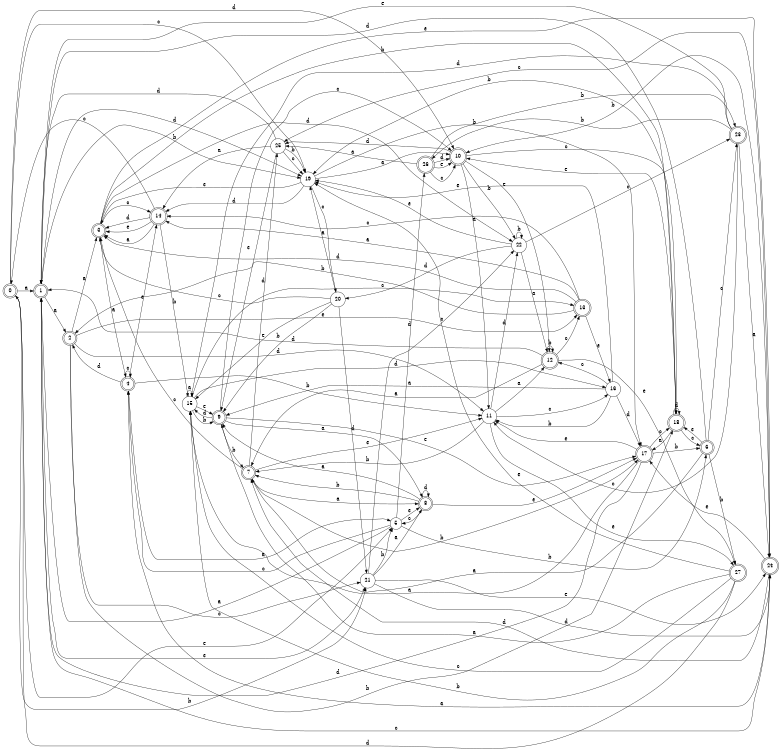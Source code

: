 digraph n23_1 {
__start0 [label="" shape="none"];

rankdir=LR;
size="8,5";

s0 [style="rounded,filled", color="black", fillcolor="white" shape="doublecircle", label="0"];
s1 [style="rounded,filled", color="black", fillcolor="white" shape="doublecircle", label="1"];
s2 [style="rounded,filled", color="black", fillcolor="white" shape="doublecircle", label="2"];
s3 [style="rounded,filled", color="black", fillcolor="white" shape="doublecircle", label="3"];
s4 [style="rounded,filled", color="black", fillcolor="white" shape="doublecircle", label="4"];
s5 [style="filled", color="black", fillcolor="white" shape="circle", label="5"];
s6 [style="rounded,filled", color="black", fillcolor="white" shape="doublecircle", label="6"];
s7 [style="rounded,filled", color="black", fillcolor="white" shape="doublecircle", label="7"];
s8 [style="rounded,filled", color="black", fillcolor="white" shape="doublecircle", label="8"];
s9 [style="rounded,filled", color="black", fillcolor="white" shape="doublecircle", label="9"];
s10 [style="rounded,filled", color="black", fillcolor="white" shape="doublecircle", label="10"];
s11 [style="filled", color="black", fillcolor="white" shape="circle", label="11"];
s12 [style="rounded,filled", color="black", fillcolor="white" shape="doublecircle", label="12"];
s13 [style="rounded,filled", color="black", fillcolor="white" shape="doublecircle", label="13"];
s14 [style="rounded,filled", color="black", fillcolor="white" shape="doublecircle", label="14"];
s15 [style="filled", color="black", fillcolor="white" shape="circle", label="15"];
s16 [style="filled", color="black", fillcolor="white" shape="circle", label="16"];
s17 [style="rounded,filled", color="black", fillcolor="white" shape="doublecircle", label="17"];
s18 [style="rounded,filled", color="black", fillcolor="white" shape="doublecircle", label="18"];
s19 [style="filled", color="black", fillcolor="white" shape="circle", label="19"];
s20 [style="filled", color="black", fillcolor="white" shape="circle", label="20"];
s21 [style="filled", color="black", fillcolor="white" shape="circle", label="21"];
s22 [style="filled", color="black", fillcolor="white" shape="circle", label="22"];
s23 [style="rounded,filled", color="black", fillcolor="white" shape="doublecircle", label="23"];
s24 [style="rounded,filled", color="black", fillcolor="white" shape="doublecircle", label="24"];
s25 [style="filled", color="black", fillcolor="white" shape="circle", label="25"];
s26 [style="rounded,filled", color="black", fillcolor="white" shape="doublecircle", label="26"];
s27 [style="rounded,filled", color="black", fillcolor="white" shape="doublecircle", label="27"];
s0 -> s1 [label="a"];
s0 -> s21 [label="b"];
s0 -> s19 [label="c"];
s0 -> s10 [label="d"];
s0 -> s5 [label="e"];
s1 -> s2 [label="a"];
s1 -> s19 [label="b"];
s1 -> s24 [label="c"];
s1 -> s19 [label="d"];
s1 -> s21 [label="e"];
s2 -> s3 [label="a"];
s2 -> s18 [label="b"];
s2 -> s21 [label="c"];
s2 -> s11 [label="d"];
s2 -> s13 [label="e"];
s3 -> s4 [label="a"];
s3 -> s18 [label="b"];
s3 -> s14 [label="c"];
s3 -> s22 [label="d"];
s3 -> s24 [label="e"];
s4 -> s5 [label="a"];
s4 -> s11 [label="b"];
s4 -> s4 [label="c"];
s4 -> s2 [label="d"];
s4 -> s14 [label="e"];
s5 -> s1 [label="a"];
s5 -> s6 [label="b"];
s5 -> s4 [label="c"];
s5 -> s26 [label="d"];
s5 -> s8 [label="e"];
s6 -> s7 [label="a"];
s6 -> s27 [label="b"];
s6 -> s23 [label="c"];
s6 -> s1 [label="d"];
s6 -> s18 [label="e"];
s7 -> s8 [label="a"];
s7 -> s17 [label="b"];
s7 -> s3 [label="c"];
s7 -> s25 [label="d"];
s7 -> s11 [label="e"];
s8 -> s9 [label="a"];
s8 -> s7 [label="b"];
s8 -> s5 [label="c"];
s8 -> s8 [label="d"];
s8 -> s17 [label="e"];
s9 -> s8 [label="a"];
s9 -> s7 [label="b"];
s9 -> s10 [label="c"];
s9 -> s15 [label="d"];
s9 -> s17 [label="e"];
s10 -> s11 [label="a"];
s10 -> s22 [label="b"];
s10 -> s18 [label="c"];
s10 -> s25 [label="d"];
s10 -> s12 [label="e"];
s11 -> s12 [label="a"];
s11 -> s7 [label="b"];
s11 -> s16 [label="c"];
s11 -> s22 [label="d"];
s11 -> s27 [label="e"];
s12 -> s7 [label="a"];
s12 -> s12 [label="b"];
s12 -> s13 [label="c"];
s12 -> s1 [label="d"];
s12 -> s27 [label="e"];
s13 -> s14 [label="a"];
s13 -> s2 [label="b"];
s13 -> s14 [label="c"];
s13 -> s3 [label="d"];
s13 -> s16 [label="e"];
s14 -> s3 [label="a"];
s14 -> s15 [label="b"];
s14 -> s0 [label="c"];
s14 -> s3 [label="d"];
s14 -> s3 [label="e"];
s15 -> s15 [label="a"];
s15 -> s9 [label="b"];
s15 -> s13 [label="c"];
s15 -> s16 [label="d"];
s15 -> s9 [label="e"];
s16 -> s9 [label="a"];
s16 -> s11 [label="b"];
s16 -> s12 [label="c"];
s16 -> s17 [label="d"];
s16 -> s19 [label="e"];
s17 -> s15 [label="a"];
s17 -> s6 [label="b"];
s17 -> s18 [label="c"];
s17 -> s1 [label="d"];
s17 -> s11 [label="e"];
s18 -> s17 [label="a"];
s18 -> s19 [label="b"];
s18 -> s6 [label="c"];
s18 -> s18 [label="d"];
s18 -> s10 [label="e"];
s19 -> s10 [label="a"];
s19 -> s17 [label="b"];
s19 -> s20 [label="c"];
s19 -> s14 [label="d"];
s19 -> s3 [label="e"];
s20 -> s19 [label="a"];
s20 -> s9 [label="b"];
s20 -> s3 [label="c"];
s20 -> s21 [label="d"];
s20 -> s15 [label="e"];
s21 -> s8 [label="a"];
s21 -> s5 [label="b"];
s21 -> s22 [label="c"];
s21 -> s24 [label="d"];
s21 -> s24 [label="e"];
s22 -> s12 [label="a"];
s22 -> s22 [label="b"];
s22 -> s23 [label="c"];
s22 -> s20 [label="d"];
s22 -> s19 [label="e"];
s23 -> s24 [label="a"];
s23 -> s26 [label="b"];
s23 -> s11 [label="c"];
s23 -> s15 [label="d"];
s23 -> s1 [label="e"];
s24 -> s4 [label="a"];
s24 -> s10 [label="b"];
s24 -> s25 [label="c"];
s24 -> s7 [label="d"];
s24 -> s17 [label="e"];
s25 -> s14 [label="a"];
s25 -> s19 [label="b"];
s25 -> s19 [label="c"];
s25 -> s1 [label="d"];
s25 -> s9 [label="e"];
s26 -> s25 [label="a"];
s26 -> s23 [label="b"];
s26 -> s10 [label="c"];
s26 -> s10 [label="d"];
s26 -> s10 [label="e"];
s27 -> s9 [label="a"];
s27 -> s15 [label="b"];
s27 -> s15 [label="c"];
s27 -> s0 [label="d"];
s27 -> s19 [label="e"];

}